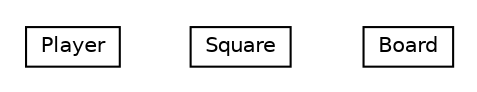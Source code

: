 #!/usr/local/bin/dot
#
# Class diagram 
# Generated by UMLGraph version 5.1 (http://www.umlgraph.org/)
#

digraph G {
	edge [fontname="Helvetica",fontsize=10,labelfontname="Helvetica",labelfontsize=10];
	node [fontname="Helvetica",fontsize=10,shape=plaintext];
	nodesep=0.25;
	ranksep=0.5;
	// edu.proz.checkers.client.model.Player
	c281 [label=<<table title="edu.proz.checkers.client.model.Player" border="0" cellborder="1" cellspacing="0" cellpadding="2" port="p" href="./Player.html">
		<tr><td><table border="0" cellspacing="0" cellpadding="1">
<tr><td align="center" balign="center"> Player </td></tr>
		</table></td></tr>
		</table>>, fontname="Helvetica", fontcolor="black", fontsize=10.0];
	// edu.proz.checkers.client.model.Square
	c282 [label=<<table title="edu.proz.checkers.client.model.Square" border="0" cellborder="1" cellspacing="0" cellpadding="2" port="p" href="./Square.html">
		<tr><td><table border="0" cellspacing="0" cellpadding="1">
<tr><td align="center" balign="center"> Square </td></tr>
		</table></td></tr>
		</table>>, fontname="Helvetica", fontcolor="black", fontsize=10.0];
	// edu.proz.checkers.client.model.Board
	c283 [label=<<table title="edu.proz.checkers.client.model.Board" border="0" cellborder="1" cellspacing="0" cellpadding="2" port="p" href="./Board.html">
		<tr><td><table border="0" cellspacing="0" cellpadding="1">
<tr><td align="center" balign="center"> Board </td></tr>
		</table></td></tr>
		</table>>, fontname="Helvetica", fontcolor="black", fontsize=10.0];
}

